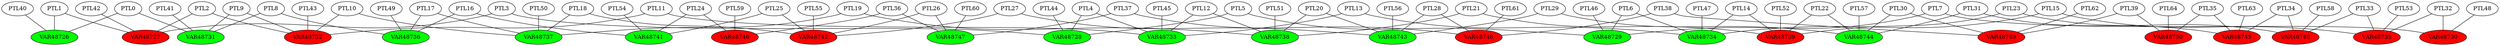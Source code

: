 graph model {
PTL0 -- VAR48726;

PTL0 -- VAR48731;

PTL1 -- VAR48726;

PTL1 -- VAR48727;

PTL2 -- VAR48727;

PTL2 -- VAR48732;

PTL3 -- VAR48727;

PTL3 -- VAR48728;

PTL4 -- VAR48728;

PTL4 -- VAR48733;

PTL5 -- VAR48728;

PTL5 -- VAR48729;

PTL6 -- VAR48729;

PTL6 -- VAR48734;

PTL7 -- VAR48729;

PTL7 -- VAR48730;

PTL8 -- VAR48731;

PTL8 -- VAR48736;

PTL9 -- VAR48731;

PTL9 -- VAR48732;

PTL10 -- VAR48732;

PTL10 -- VAR48737;

PTL11 -- VAR48732;

PTL11 -- VAR48733;

PTL12 -- VAR48733;

PTL12 -- VAR48738;

PTL13 -- VAR48733;

PTL13 -- VAR48734;

PTL14 -- VAR48734;

PTL14 -- VAR48739;

PTL15 -- VAR48734;

PTL15 -- VAR48735;

PTL16 -- VAR48736;

PTL16 -- VAR48741;

PTL17 -- VAR48736;

PTL17 -- VAR48737;

PTL18 -- VAR48737;

PTL18 -- VAR48742;

PTL19 -- VAR48737;

PTL19 -- VAR48738;

PTL20 -- VAR48738;

PTL20 -- VAR48743;

PTL21 -- VAR48738;

PTL21 -- VAR48739;

PTL22 -- VAR48739;

PTL22 -- VAR48744;

PTL23 -- VAR48739;

PTL23 -- VAR48740;

PTL24 -- VAR48741;

PTL24 -- VAR48746;

PTL25 -- VAR48741;

PTL25 -- VAR48742;

PTL26 -- VAR48742;

PTL26 -- VAR48747;

PTL27 -- VAR48742;

PTL27 -- VAR48743;

PTL28 -- VAR48743;

PTL28 -- VAR48748;

PTL29 -- VAR48743;

PTL29 -- VAR48744;

PTL30 -- VAR48744;

PTL30 -- VAR48749;

PTL31 -- VAR48744;

PTL31 -- VAR48745;

PTL32 -- VAR48730;

PTL32 -- VAR48735;

PTL33 -- VAR48735;

PTL33 -- VAR48740;

PTL34 -- VAR48740;

PTL34 -- VAR48745;

PTL35 -- VAR48745;

PTL35 -- VAR48750;

PTL36 -- VAR48746;

PTL36 -- VAR48747;

PTL37 -- VAR48747;

PTL37 -- VAR48748;

PTL38 -- VAR48748;

PTL38 -- VAR48749;

PTL39 -- VAR48749;

PTL39 -- VAR48750;

PTL40 -- VAR48726;

PTL41 -- VAR48731;

PTL42 -- VAR48727;

PTL43 -- VAR48732;

PTL44 -- VAR48728;

PTL45 -- VAR48733;

PTL46 -- VAR48729;

PTL47 -- VAR48734;

PTL48 -- VAR48730;

PTL49 -- VAR48736;

PTL50 -- VAR48737;

PTL51 -- VAR48738;

PTL52 -- VAR48739;

PTL53 -- VAR48735;

PTL54 -- VAR48741;

PTL55 -- VAR48742;

PTL56 -- VAR48743;

PTL57 -- VAR48744;

PTL58 -- VAR48740;

PTL59 -- VAR48746;

PTL60 -- VAR48747;

PTL61 -- VAR48748;

PTL62 -- VAR48749;

PTL63 -- VAR48745;

PTL64 -- VAR48750;

VAR48726 [style=filled fillcolor=green];
VAR48731 [style=filled fillcolor=green];
VAR48727 [style=filled fillcolor=red];
VAR48732 [style=filled fillcolor=red];
VAR48728 [style=filled fillcolor=green];
VAR48733 [style=filled fillcolor=green];
VAR48729 [style=filled fillcolor=green];
VAR48734 [style=filled fillcolor=green];
VAR48730 [style=filled fillcolor=red];
VAR48736 [style=filled fillcolor=green];
VAR48737 [style=filled fillcolor=green];
VAR48738 [style=filled fillcolor=green];
VAR48739 [style=filled fillcolor=red];
VAR48735 [style=filled fillcolor=red];
VAR48741 [style=filled fillcolor=green];
VAR48742 [style=filled fillcolor=red];
VAR48743 [style=filled fillcolor=green];
VAR48744 [style=filled fillcolor=green];
VAR48740 [style=filled fillcolor=red];
VAR48746 [style=filled fillcolor=red];
VAR48747 [style=filled fillcolor=green];
VAR48748 [style=filled fillcolor=red];
VAR48749 [style=filled fillcolor=red];
VAR48745 [style=filled fillcolor=red];
VAR48750 [style=filled fillcolor=red];
}
